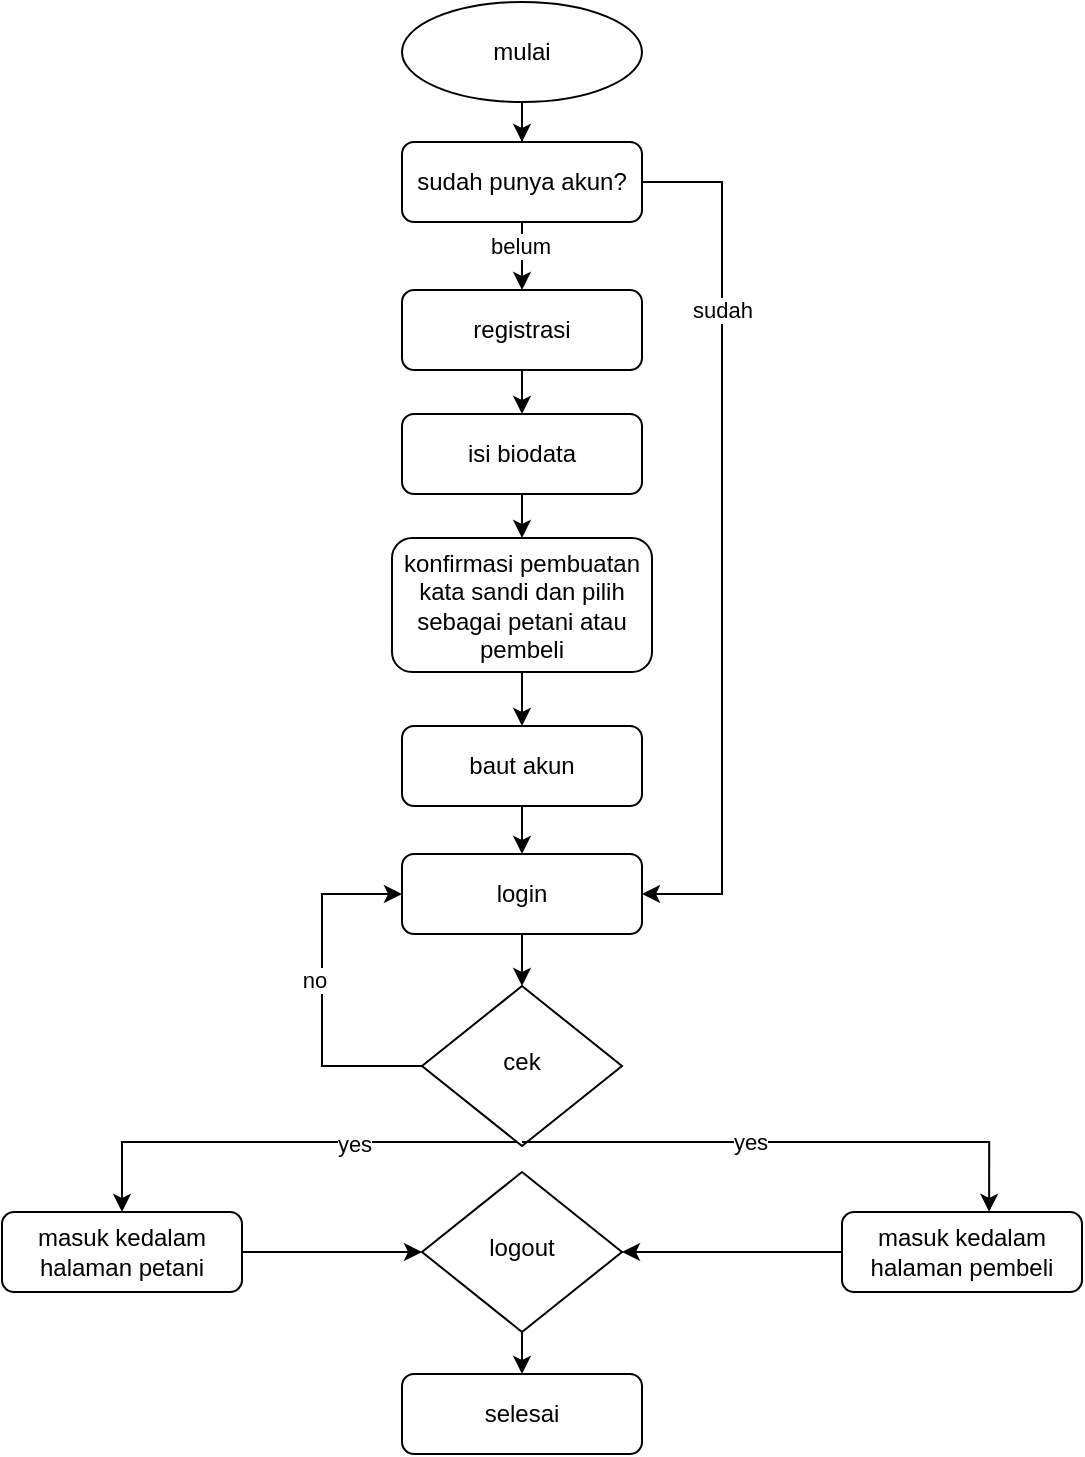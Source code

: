 <mxfile version="24.7.17" pages="3">
  <diagram id="C5RBs43oDa-KdzZeNtuy" name="Page-1">
    <mxGraphModel dx="756" dy="425" grid="1" gridSize="10" guides="1" tooltips="1" connect="1" arrows="1" fold="1" page="1" pageScale="1" pageWidth="827" pageHeight="1169" math="0" shadow="0">
      <root>
        <mxCell id="WIyWlLk6GJQsqaUBKTNV-0" />
        <mxCell id="WIyWlLk6GJQsqaUBKTNV-1" parent="WIyWlLk6GJQsqaUBKTNV-0" />
        <mxCell id="bgwEgHQBIoDXu_fbOesI-15" style="edgeStyle=orthogonalEdgeStyle;rounded=0;orthogonalLoop=1;jettySize=auto;html=1;entryX=0.5;entryY=0;entryDx=0;entryDy=0;" edge="1" parent="WIyWlLk6GJQsqaUBKTNV-1" source="WIyWlLk6GJQsqaUBKTNV-3" target="WIyWlLk6GJQsqaUBKTNV-12">
          <mxGeometry relative="1" as="geometry" />
        </mxCell>
        <mxCell id="WIyWlLk6GJQsqaUBKTNV-3" value="registrasi" style="rounded=1;whiteSpace=wrap;html=1;fontSize=12;glass=0;strokeWidth=1;shadow=0;" parent="WIyWlLk6GJQsqaUBKTNV-1" vertex="1">
          <mxGeometry x="280" y="164" width="120" height="40" as="geometry" />
        </mxCell>
        <mxCell id="wms0WaVc1PimE_-Mcf6F-5" style="edgeStyle=orthogonalEdgeStyle;rounded=0;orthogonalLoop=1;jettySize=auto;html=1;" edge="1" parent="WIyWlLk6GJQsqaUBKTNV-1" source="WIyWlLk6GJQsqaUBKTNV-10" target="WIyWlLk6GJQsqaUBKTNV-11">
          <mxGeometry relative="1" as="geometry" />
        </mxCell>
        <mxCell id="WIyWlLk6GJQsqaUBKTNV-10" value="logout" style="rhombus;whiteSpace=wrap;html=1;shadow=0;fontFamily=Helvetica;fontSize=12;align=center;strokeWidth=1;spacing=6;spacingTop=-4;" parent="WIyWlLk6GJQsqaUBKTNV-1" vertex="1">
          <mxGeometry x="290" y="605" width="100" height="80" as="geometry" />
        </mxCell>
        <mxCell id="WIyWlLk6GJQsqaUBKTNV-11" value="selesai" style="rounded=1;whiteSpace=wrap;html=1;fontSize=12;glass=0;strokeWidth=1;shadow=0;" parent="WIyWlLk6GJQsqaUBKTNV-1" vertex="1">
          <mxGeometry x="280" y="706" width="120" height="40" as="geometry" />
        </mxCell>
        <mxCell id="7exW5wuRW_W4Bv-TCe1z-16" style="edgeStyle=orthogonalEdgeStyle;rounded=0;orthogonalLoop=1;jettySize=auto;html=1;entryX=0.5;entryY=0;entryDx=0;entryDy=0;" edge="1" parent="WIyWlLk6GJQsqaUBKTNV-1" source="WIyWlLk6GJQsqaUBKTNV-12" target="7exW5wuRW_W4Bv-TCe1z-14">
          <mxGeometry relative="1" as="geometry" />
        </mxCell>
        <mxCell id="WIyWlLk6GJQsqaUBKTNV-12" value="isi biodata" style="rounded=1;whiteSpace=wrap;html=1;fontSize=12;glass=0;strokeWidth=1;shadow=0;" parent="WIyWlLk6GJQsqaUBKTNV-1" vertex="1">
          <mxGeometry x="280" y="226" width="120" height="40" as="geometry" />
        </mxCell>
        <mxCell id="7exW5wuRW_W4Bv-TCe1z-0" value="mulai" style="ellipse;whiteSpace=wrap;html=1;" vertex="1" parent="WIyWlLk6GJQsqaUBKTNV-1">
          <mxGeometry x="280" y="20" width="120" height="50" as="geometry" />
        </mxCell>
        <mxCell id="7exW5wuRW_W4Bv-TCe1z-4" value="" style="edgeStyle=orthogonalEdgeStyle;rounded=0;orthogonalLoop=1;jettySize=auto;html=1;entryX=0.5;entryY=0;entryDx=0;entryDy=0;" edge="1" parent="WIyWlLk6GJQsqaUBKTNV-1" source="7exW5wuRW_W4Bv-TCe1z-0" target="7exW5wuRW_W4Bv-TCe1z-3">
          <mxGeometry relative="1" as="geometry">
            <mxPoint x="220" y="70" as="sourcePoint" />
            <mxPoint x="220" y="146" as="targetPoint" />
          </mxGeometry>
        </mxCell>
        <mxCell id="7exW5wuRW_W4Bv-TCe1z-9" style="edgeStyle=orthogonalEdgeStyle;rounded=0;orthogonalLoop=1;jettySize=auto;html=1;entryX=0.5;entryY=0;entryDx=0;entryDy=0;" edge="1" parent="WIyWlLk6GJQsqaUBKTNV-1" source="7exW5wuRW_W4Bv-TCe1z-3" target="WIyWlLk6GJQsqaUBKTNV-3">
          <mxGeometry relative="1" as="geometry" />
        </mxCell>
        <mxCell id="7exW5wuRW_W4Bv-TCe1z-10" value="belum" style="edgeLabel;html=1;align=center;verticalAlign=middle;resizable=0;points=[];" vertex="1" connectable="0" parent="7exW5wuRW_W4Bv-TCe1z-9">
          <mxGeometry x="-0.478" y="-1" relative="1" as="geometry">
            <mxPoint as="offset" />
          </mxGeometry>
        </mxCell>
        <mxCell id="7exW5wuRW_W4Bv-TCe1z-34" style="edgeStyle=orthogonalEdgeStyle;rounded=0;orthogonalLoop=1;jettySize=auto;html=1;entryX=1;entryY=0.5;entryDx=0;entryDy=0;" edge="1" parent="WIyWlLk6GJQsqaUBKTNV-1" source="7exW5wuRW_W4Bv-TCe1z-3" target="7exW5wuRW_W4Bv-TCe1z-29">
          <mxGeometry relative="1" as="geometry">
            <mxPoint x="610" y="480" as="targetPoint" />
            <Array as="points">
              <mxPoint x="440" y="110" />
              <mxPoint x="440" y="466" />
            </Array>
          </mxGeometry>
        </mxCell>
        <mxCell id="7exW5wuRW_W4Bv-TCe1z-35" value="sudah" style="edgeLabel;html=1;align=center;verticalAlign=middle;resizable=0;points=[];" vertex="1" connectable="0" parent="7exW5wuRW_W4Bv-TCe1z-34">
          <mxGeometry x="-0.523" relative="1" as="geometry">
            <mxPoint as="offset" />
          </mxGeometry>
        </mxCell>
        <mxCell id="7exW5wuRW_W4Bv-TCe1z-3" value="sudah punya akun?" style="rounded=1;whiteSpace=wrap;html=1;fontSize=12;glass=0;strokeWidth=1;shadow=0;" vertex="1" parent="WIyWlLk6GJQsqaUBKTNV-1">
          <mxGeometry x="280" y="90" width="120" height="40" as="geometry" />
        </mxCell>
        <mxCell id="7exW5wuRW_W4Bv-TCe1z-37" style="edgeStyle=orthogonalEdgeStyle;rounded=0;orthogonalLoop=1;jettySize=auto;html=1;entryX=0.5;entryY=0;entryDx=0;entryDy=0;" edge="1" parent="WIyWlLk6GJQsqaUBKTNV-1" source="7exW5wuRW_W4Bv-TCe1z-14" target="7exW5wuRW_W4Bv-TCe1z-28">
          <mxGeometry relative="1" as="geometry" />
        </mxCell>
        <mxCell id="7exW5wuRW_W4Bv-TCe1z-14" value="konfirmasi pembuatan kata sandi dan pilih sebagai petani atau pembeli" style="rounded=1;whiteSpace=wrap;html=1;fontSize=12;glass=0;strokeWidth=1;shadow=0;" vertex="1" parent="WIyWlLk6GJQsqaUBKTNV-1">
          <mxGeometry x="275" y="288" width="130" height="67" as="geometry" />
        </mxCell>
        <mxCell id="wms0WaVc1PimE_-Mcf6F-4" style="edgeStyle=orthogonalEdgeStyle;rounded=0;orthogonalLoop=1;jettySize=auto;html=1;entryX=1;entryY=0.5;entryDx=0;entryDy=0;" edge="1" parent="WIyWlLk6GJQsqaUBKTNV-1" source="7exW5wuRW_W4Bv-TCe1z-22" target="WIyWlLk6GJQsqaUBKTNV-10">
          <mxGeometry relative="1" as="geometry" />
        </mxCell>
        <mxCell id="7exW5wuRW_W4Bv-TCe1z-22" value="masuk ked&lt;span style=&quot;font-family: monospace; font-size: 0px; text-align: start; text-wrap: nowrap;&quot;&gt;%3CmxGraphModel%3E%3Croot%3E%3CmxCell%20id%3D%220%22%2F%3E%3CmxCell%20id%3D%221%22%20parent%3D%220%22%2F%3E%3CmxCell%20id%3D%222%22%20value%3D%22Repair%20Lamp%22%20style%3D%22rounded%3D1%3BwhiteSpace%3Dwrap%3Bhtml%3D1%3BfontSize%3D12%3Bglass%3D0%3BstrokeWidth%3D1%3Bshadow%3D0%3B%22%20vertex%3D%221%22%20parent%3D%221%22%3E%3CmxGeometry%20x%3D%22280%22%20y%3D%22545%22%20width%3D%22120%22%20height%3D%2240%22%20as%3D%22geometry%22%2F%3E%3C%2FmxCell%3E%3C%2Froot%3E%3C%2FmxGraphModel%3E&lt;/span&gt;&lt;span style=&quot;font-family: monospace; font-size: 0px; text-align: start; text-wrap: nowrap;&quot;&gt;%3CmxGraphModel%3E%3Croot%3E%3CmxCell%20id%3D%220%22%2F%3E%3CmxCell%20id%3D%221%22%20parent%3D%220%22%2F%3E%3CmxCell%20id%3D%222%22%20value%3D%22Repair%20Lamp%22%20style%3D%22rounded%3D1%3BwhiteSpace%3Dwrap%3Bhtml%3D1%3BfontSize%3D12%3Bglass%3D0%3BstrokeWidth%3D1%3Bshadow%3D0%3B%22%20vertex%3D%221%22%20parent%3D%221%22%3E%3CmxGeometry%20x%3D%22280%22%20y%3D%22545%22%20width%3D%22120%22%20height%3D%2240%22%20as%3D%22geometry%22%2F%3E%3C%2FmxCell%3E%3C%2Froot%3E%3C%2FmxGraphModel%3E&lt;/span&gt;alam halaman pembeli" style="rounded=1;whiteSpace=wrap;html=1;fontSize=12;glass=0;strokeWidth=1;shadow=0;" vertex="1" parent="WIyWlLk6GJQsqaUBKTNV-1">
          <mxGeometry x="500" y="625" width="120" height="40" as="geometry" />
        </mxCell>
        <mxCell id="wms0WaVc1PimE_-Mcf6F-3" style="edgeStyle=orthogonalEdgeStyle;rounded=0;orthogonalLoop=1;jettySize=auto;html=1;entryX=0;entryY=0.5;entryDx=0;entryDy=0;" edge="1" parent="WIyWlLk6GJQsqaUBKTNV-1" source="7exW5wuRW_W4Bv-TCe1z-26" target="WIyWlLk6GJQsqaUBKTNV-10">
          <mxGeometry relative="1" as="geometry" />
        </mxCell>
        <mxCell id="7exW5wuRW_W4Bv-TCe1z-26" value="masuk ked&lt;span style=&quot;font-family: monospace; font-size: 0px; text-align: start; text-wrap: nowrap;&quot;&gt;%3CmxGraphModel%3E%3Croot%3E%3CmxCell%20id%3D%220%22%2F%3E%3CmxCell%20id%3D%221%22%20parent%3D%220%22%2F%3E%3CmxCell%20id%3D%222%22%20value%3D%22Repair%20Lamp%22%20style%3D%22rounded%3D1%3BwhiteSpace%3Dwrap%3Bhtml%3D1%3BfontSize%3D12%3Bglass%3D0%3BstrokeWidth%3D1%3Bshadow%3D0%3B%22%20vertex%3D%221%22%20parent%3D%221%22%3E%3CmxGeometry%20x%3D%22280%22%20y%3D%22545%22%20width%3D%22120%22%20height%3D%2240%22%20as%3D%22geometry%22%2F%3E%3C%2FmxCell%3E%3C%2Froot%3E%3C%2FmxGraphModel%3E&lt;/span&gt;&lt;span style=&quot;font-family: monospace; font-size: 0px; text-align: start; text-wrap: nowrap;&quot;&gt;%3CmxGraphModel%3E%3Croot%3E%3CmxCell%20id%3D%220%22%2F%3E%3CmxCell%20id%3D%221%22%20parent%3D%220%22%2F%3E%3CmxCell%20id%3D%222%22%20value%3D%22Repair%20Lamp%22%20style%3D%22rounded%3D1%3BwhiteSpace%3Dwrap%3Bhtml%3D1%3BfontSize%3D12%3Bglass%3D0%3BstrokeWidth%3D1%3Bshadow%3D0%3B%22%20vertex%3D%221%22%20parent%3D%221%22%3E%3CmxGeometry%20x%3D%22280%22%20y%3D%22545%22%20width%3D%22120%22%20height%3D%2240%22%20as%3D%22geometry%22%2F%3E%3C%2FmxCell%3E%3C%2Froot%3E%3C%2FmxGraphModel%3E&lt;/span&gt;alam halaman petani" style="rounded=1;whiteSpace=wrap;html=1;fontSize=12;glass=0;strokeWidth=1;shadow=0;" vertex="1" parent="WIyWlLk6GJQsqaUBKTNV-1">
          <mxGeometry x="80" y="625" width="120" height="40" as="geometry" />
        </mxCell>
        <mxCell id="bgwEgHQBIoDXu_fbOesI-13" style="edgeStyle=orthogonalEdgeStyle;rounded=0;orthogonalLoop=1;jettySize=auto;html=1;entryX=0.5;entryY=0;entryDx=0;entryDy=0;" edge="1" parent="WIyWlLk6GJQsqaUBKTNV-1" source="7exW5wuRW_W4Bv-TCe1z-28" target="7exW5wuRW_W4Bv-TCe1z-29">
          <mxGeometry relative="1" as="geometry" />
        </mxCell>
        <mxCell id="7exW5wuRW_W4Bv-TCe1z-28" value="baut akun" style="rounded=1;whiteSpace=wrap;html=1;fontSize=12;glass=0;strokeWidth=1;shadow=0;" vertex="1" parent="WIyWlLk6GJQsqaUBKTNV-1">
          <mxGeometry x="280" y="382" width="120" height="40" as="geometry" />
        </mxCell>
        <mxCell id="bgwEgHQBIoDXu_fbOesI-5" style="edgeStyle=orthogonalEdgeStyle;rounded=0;orthogonalLoop=1;jettySize=auto;html=1;entryX=0.5;entryY=0;entryDx=0;entryDy=0;" edge="1" parent="WIyWlLk6GJQsqaUBKTNV-1" source="7exW5wuRW_W4Bv-TCe1z-29" target="bgwEgHQBIoDXu_fbOesI-0">
          <mxGeometry relative="1" as="geometry" />
        </mxCell>
        <mxCell id="7exW5wuRW_W4Bv-TCe1z-29" value="login" style="rounded=1;whiteSpace=wrap;html=1;fontSize=12;glass=0;strokeWidth=1;shadow=0;" vertex="1" parent="WIyWlLk6GJQsqaUBKTNV-1">
          <mxGeometry x="280" y="446" width="120" height="40" as="geometry" />
        </mxCell>
        <mxCell id="bgwEgHQBIoDXu_fbOesI-2" style="edgeStyle=orthogonalEdgeStyle;rounded=0;orthogonalLoop=1;jettySize=auto;html=1;entryX=0.5;entryY=0;entryDx=0;entryDy=0;" edge="1" parent="WIyWlLk6GJQsqaUBKTNV-1" target="7exW5wuRW_W4Bv-TCe1z-26">
          <mxGeometry relative="1" as="geometry">
            <mxPoint x="340" y="590" as="sourcePoint" />
            <Array as="points">
              <mxPoint x="340" y="590" />
              <mxPoint x="140" y="590" />
            </Array>
          </mxGeometry>
        </mxCell>
        <mxCell id="bgwEgHQBIoDXu_fbOesI-3" value="yes" style="edgeLabel;html=1;align=center;verticalAlign=middle;resizable=0;points=[];" vertex="1" connectable="0" parent="bgwEgHQBIoDXu_fbOesI-2">
          <mxGeometry x="-0.281" y="1" relative="1" as="geometry">
            <mxPoint as="offset" />
          </mxGeometry>
        </mxCell>
        <mxCell id="bgwEgHQBIoDXu_fbOesI-0" value="cek" style="rhombus;whiteSpace=wrap;html=1;shadow=0;fontFamily=Helvetica;fontSize=12;align=center;strokeWidth=1;spacing=6;spacingTop=-4;" vertex="1" parent="WIyWlLk6GJQsqaUBKTNV-1">
          <mxGeometry x="290" y="512" width="100" height="80" as="geometry" />
        </mxCell>
        <mxCell id="bgwEgHQBIoDXu_fbOesI-7" style="edgeStyle=orthogonalEdgeStyle;rounded=0;orthogonalLoop=1;jettySize=auto;html=1;entryX=0.613;entryY=-0.002;entryDx=0;entryDy=0;entryPerimeter=0;" edge="1" parent="WIyWlLk6GJQsqaUBKTNV-1" target="7exW5wuRW_W4Bv-TCe1z-22">
          <mxGeometry relative="1" as="geometry">
            <mxPoint x="340" y="590" as="sourcePoint" />
            <Array as="points">
              <mxPoint x="574" y="590" />
            </Array>
          </mxGeometry>
        </mxCell>
        <mxCell id="bgwEgHQBIoDXu_fbOesI-12" value="yes" style="edgeLabel;html=1;align=center;verticalAlign=middle;resizable=0;points=[];" vertex="1" connectable="0" parent="bgwEgHQBIoDXu_fbOesI-7">
          <mxGeometry x="-0.156" relative="1" as="geometry">
            <mxPoint as="offset" />
          </mxGeometry>
        </mxCell>
        <mxCell id="bgwEgHQBIoDXu_fbOesI-8" style="edgeStyle=orthogonalEdgeStyle;rounded=0;orthogonalLoop=1;jettySize=auto;html=1;entryX=0;entryY=0.5;entryDx=0;entryDy=0;exitX=0;exitY=0.5;exitDx=0;exitDy=0;" edge="1" parent="WIyWlLk6GJQsqaUBKTNV-1" source="bgwEgHQBIoDXu_fbOesI-0" target="7exW5wuRW_W4Bv-TCe1z-29">
          <mxGeometry relative="1" as="geometry">
            <Array as="points">
              <mxPoint x="240" y="552" />
              <mxPoint x="240" y="466" />
            </Array>
          </mxGeometry>
        </mxCell>
        <mxCell id="bgwEgHQBIoDXu_fbOesI-9" value="no" style="edgeLabel;html=1;align=center;verticalAlign=middle;resizable=0;points=[];" vertex="1" connectable="0" parent="bgwEgHQBIoDXu_fbOesI-8">
          <mxGeometry x="-0.339" relative="1" as="geometry">
            <mxPoint x="-4" y="-35" as="offset" />
          </mxGeometry>
        </mxCell>
      </root>
    </mxGraphModel>
  </diagram>
  <diagram id="6tIEEvL5VY8Txp01dOSQ" name="Halaman-2">
    <mxGraphModel dx="1033" dy="595" grid="1" gridSize="10" guides="1" tooltips="1" connect="1" arrows="1" fold="1" page="1" pageScale="1" pageWidth="827" pageHeight="1169" math="0" shadow="0">
      <root>
        <mxCell id="0" />
        <mxCell id="1" parent="0" />
        <mxCell id="Y_vcHcM-dhzcs8QRjJay-2" style="edgeStyle=orthogonalEdgeStyle;rounded=0;orthogonalLoop=1;jettySize=auto;html=1;entryX=1;entryY=0.5;entryDx=0;entryDy=0;" edge="1" parent="1" source="HhCUVLJO5zqcZ7jaKr0k-7" target="HhCUVLJO5zqcZ7jaKr0k-14">
          <mxGeometry relative="1" as="geometry" />
        </mxCell>
        <mxCell id="Y_vcHcM-dhzcs8QRjJay-19" style="edgeStyle=orthogonalEdgeStyle;rounded=0;orthogonalLoop=1;jettySize=auto;html=1;entryX=0;entryY=0.5;entryDx=0;entryDy=0;" edge="1" parent="1" source="HhCUVLJO5zqcZ7jaKr0k-7" target="HhCUVLJO5zqcZ7jaKr0k-9">
          <mxGeometry relative="1" as="geometry" />
        </mxCell>
        <mxCell id="HhCUVLJO5zqcZ7jaKr0k-7" value="pilih menu" style="rhombus;whiteSpace=wrap;html=1;shadow=0;fontFamily=Helvetica;fontSize=12;align=center;strokeWidth=1;spacing=6;spacingTop=-4;" vertex="1" parent="1">
          <mxGeometry x="367" y="220" width="106" height="62" as="geometry" />
        </mxCell>
        <mxCell id="HhCUVLJO5zqcZ7jaKr0k-8" style="edgeStyle=orthogonalEdgeStyle;rounded=0;orthogonalLoop=1;jettySize=auto;html=1;entryX=0.5;entryY=0;entryDx=0;entryDy=0;" edge="1" parent="1" source="HhCUVLJO5zqcZ7jaKr0k-9" target="HhCUVLJO5zqcZ7jaKr0k-25">
          <mxGeometry relative="1" as="geometry">
            <mxPoint x="550" y="370" as="targetPoint" />
          </mxGeometry>
        </mxCell>
        <mxCell id="HhCUVLJO5zqcZ7jaKr0k-9" value="lihat tanaman" style="rounded=1;whiteSpace=wrap;html=1;fontSize=12;glass=0;strokeWidth=1;shadow=0;" vertex="1" parent="1">
          <mxGeometry x="520" y="231" width="120" height="40" as="geometry" />
        </mxCell>
        <mxCell id="HhCUVLJO5zqcZ7jaKr0k-10" style="edgeStyle=orthogonalEdgeStyle;rounded=0;orthogonalLoop=1;jettySize=auto;html=1;" edge="1" parent="1" source="HhCUVLJO5zqcZ7jaKr0k-11" target="HhCUVLJO5zqcZ7jaKr0k-12">
          <mxGeometry relative="1" as="geometry" />
        </mxCell>
        <mxCell id="HhCUVLJO5zqcZ7jaKr0k-11" value="logout" style="rhombus;whiteSpace=wrap;html=1;shadow=0;fontFamily=Helvetica;fontSize=12;align=center;strokeWidth=1;spacing=6;spacingTop=-4;" vertex="1" parent="1">
          <mxGeometry x="360" y="570" width="100" height="80" as="geometry" />
        </mxCell>
        <mxCell id="HhCUVLJO5zqcZ7jaKr0k-12" value="selesai" style="rounded=1;whiteSpace=wrap;html=1;fontSize=12;glass=0;strokeWidth=1;shadow=0;" vertex="1" parent="1">
          <mxGeometry x="350" y="670" width="120" height="40" as="geometry" />
        </mxCell>
        <mxCell id="Y_vcHcM-dhzcs8QRjJay-6" style="edgeStyle=orthogonalEdgeStyle;rounded=0;orthogonalLoop=1;jettySize=auto;html=1;entryX=0.5;entryY=0;entryDx=0;entryDy=0;" edge="1" parent="1" source="HhCUVLJO5zqcZ7jaKr0k-14" target="Y_vcHcM-dhzcs8QRjJay-4">
          <mxGeometry relative="1" as="geometry" />
        </mxCell>
        <mxCell id="HhCUVLJO5zqcZ7jaKr0k-14" value="kelola tanaman" style="rounded=1;whiteSpace=wrap;html=1;fontSize=12;glass=0;strokeWidth=1;shadow=0;" vertex="1" parent="1">
          <mxGeometry x="175" y="231" width="120" height="40" as="geometry" />
        </mxCell>
        <mxCell id="Y_vcHcM-dhzcs8QRjJay-34" style="edgeStyle=orthogonalEdgeStyle;rounded=0;orthogonalLoop=1;jettySize=auto;html=1;entryX=0.5;entryY=0;entryDx=0;entryDy=0;" edge="1" parent="1" source="HhCUVLJO5zqcZ7jaKr0k-21" target="HhCUVLJO5zqcZ7jaKr0k-29">
          <mxGeometry relative="1" as="geometry" />
        </mxCell>
        <mxCell id="HhCUVLJO5zqcZ7jaKr0k-21" value="login" style="rounded=1;whiteSpace=wrap;html=1;fontSize=12;glass=0;strokeWidth=1;shadow=0;" vertex="1" parent="1">
          <mxGeometry x="360" y="90" width="120" height="40" as="geometry" />
        </mxCell>
        <mxCell id="Y_vcHcM-dhzcs8QRjJay-14" value="" style="edgeStyle=orthogonalEdgeStyle;rounded=0;orthogonalLoop=1;jettySize=auto;html=1;" edge="1" parent="1" source="HhCUVLJO5zqcZ7jaKr0k-23" target="Y_vcHcM-dhzcs8QRjJay-10">
          <mxGeometry relative="1" as="geometry">
            <Array as="points">
              <mxPoint x="179" y="390" />
              <mxPoint x="179" y="390" />
            </Array>
          </mxGeometry>
        </mxCell>
        <mxCell id="HhCUVLJO5zqcZ7jaKr0k-23" value="Edit" style="rounded=1;whiteSpace=wrap;html=1;fontSize=12;glass=0;strokeWidth=1;shadow=0;" vertex="1" parent="1">
          <mxGeometry x="195" y="380" width="80" height="20" as="geometry" />
        </mxCell>
        <mxCell id="HhCUVLJO5zqcZ7jaKr0k-24" style="edgeStyle=orthogonalEdgeStyle;rounded=0;orthogonalLoop=1;jettySize=auto;html=1;entryX=0.5;entryY=0;entryDx=0;entryDy=0;" edge="1" parent="1" source="HhCUVLJO5zqcZ7jaKr0k-25" target="HhCUVLJO5zqcZ7jaKr0k-35">
          <mxGeometry relative="1" as="geometry" />
        </mxCell>
        <mxCell id="HhCUVLJO5zqcZ7jaKr0k-25" value="cari tanaman" style="rounded=1;whiteSpace=wrap;html=1;fontSize=12;glass=0;strokeWidth=1;shadow=0;" vertex="1" parent="1">
          <mxGeometry x="520" y="292" width="120" height="30" as="geometry" />
        </mxCell>
        <mxCell id="HhCUVLJO5zqcZ7jaKr0k-26" style="edgeStyle=orthogonalEdgeStyle;rounded=0;orthogonalLoop=1;jettySize=auto;html=1;entryX=1;entryY=0.5;entryDx=0;entryDy=0;" edge="1" parent="1" source="HhCUVLJO5zqcZ7jaKr0k-27" target="HhCUVLJO5zqcZ7jaKr0k-11">
          <mxGeometry relative="1" as="geometry" />
        </mxCell>
        <mxCell id="HhCUVLJO5zqcZ7jaKr0k-27" value="tampil" style="rounded=1;whiteSpace=wrap;html=1;fontSize=12;glass=0;strokeWidth=1;shadow=0;" vertex="1" parent="1">
          <mxGeometry x="520" y="590" width="120" height="40" as="geometry" />
        </mxCell>
        <mxCell id="Y_vcHcM-dhzcs8QRjJay-35" style="edgeStyle=orthogonalEdgeStyle;rounded=0;orthogonalLoop=1;jettySize=auto;html=1;entryX=0.5;entryY=0;entryDx=0;entryDy=0;" edge="1" parent="1" source="HhCUVLJO5zqcZ7jaKr0k-29" target="HhCUVLJO5zqcZ7jaKr0k-7">
          <mxGeometry relative="1" as="geometry" />
        </mxCell>
        <mxCell id="HhCUVLJO5zqcZ7jaKr0k-29" value="masuk ked&lt;span style=&quot;font-family: monospace; font-size: 0px; text-align: start; text-wrap: nowrap;&quot;&gt;%3CmxGraphModel%3E%3Croot%3E%3CmxCell%20id%3D%220%22%2F%3E%3CmxCell%20id%3D%221%22%20parent%3D%220%22%2F%3E%3CmxCell%20id%3D%222%22%20value%3D%22Repair%20Lamp%22%20style%3D%22rounded%3D1%3BwhiteSpace%3Dwrap%3Bhtml%3D1%3BfontSize%3D12%3Bglass%3D0%3BstrokeWidth%3D1%3Bshadow%3D0%3B%22%20vertex%3D%221%22%20parent%3D%221%22%3E%3CmxGeometry%20x%3D%22280%22%20y%3D%22545%22%20width%3D%22120%22%20height%3D%2240%22%20as%3D%22geometry%22%2F%3E%3C%2FmxCell%3E%3C%2Froot%3E%3C%2FmxGraphModel%3E&lt;/span&gt;&lt;span style=&quot;font-family: monospace; font-size: 0px; text-align: start; text-wrap: nowrap;&quot;&gt;%3CmxGraphModel%3E%3Croot%3E%3CmxCell%20id%3D%220%22%2F%3E%3CmxCell%20id%3D%221%22%20parent%3D%220%22%2F%3E%3CmxCell%20id%3D%222%22%20value%3D%22Repair%20Lamp%22%20style%3D%22rounded%3D1%3BwhiteSpace%3Dwrap%3Bhtml%3D1%3BfontSize%3D12%3Bglass%3D0%3BstrokeWidth%3D1%3Bshadow%3D0%3B%22%20vertex%3D%221%22%20parent%3D%221%22%3E%3CmxGeometry%20x%3D%22280%22%20y%3D%22545%22%20width%3D%22120%22%20height%3D%2240%22%20as%3D%22geometry%22%2F%3E%3C%2FmxCell%3E%3C%2Froot%3E%3C%2FmxGraphModel%3E&lt;/span&gt;alam halaman petani" style="rounded=1;whiteSpace=wrap;html=1;fontSize=12;glass=0;strokeWidth=1;shadow=0;" vertex="1" parent="1">
          <mxGeometry x="360" y="154" width="120" height="40" as="geometry" />
        </mxCell>
        <mxCell id="Y_vcHcM-dhzcs8QRjJay-13" value="" style="edgeStyle=orthogonalEdgeStyle;rounded=0;orthogonalLoop=1;jettySize=auto;html=1;" edge="1" parent="1" source="HhCUVLJO5zqcZ7jaKr0k-31" target="Y_vcHcM-dhzcs8QRjJay-10">
          <mxGeometry relative="1" as="geometry" />
        </mxCell>
        <mxCell id="HhCUVLJO5zqcZ7jaKr0k-31" value="tambah" style="rounded=1;whiteSpace=wrap;html=1;fontSize=12;glass=0;strokeWidth=1;shadow=0;" vertex="1" parent="1">
          <mxGeometry x="83" y="310" width="70" height="27" as="geometry" />
        </mxCell>
        <mxCell id="Y_vcHcM-dhzcs8QRjJay-18" style="edgeStyle=orthogonalEdgeStyle;rounded=0;orthogonalLoop=1;jettySize=auto;html=1;entryX=1;entryY=0.5;entryDx=0;entryDy=0;" edge="1" parent="1" source="HhCUVLJO5zqcZ7jaKr0k-33" target="Y_vcHcM-dhzcs8QRjJay-16">
          <mxGeometry relative="1" as="geometry">
            <Array as="points">
              <mxPoint x="350" y="550" />
            </Array>
          </mxGeometry>
        </mxCell>
        <mxCell id="HhCUVLJO5zqcZ7jaKr0k-33" value="hapus" style="rounded=1;whiteSpace=wrap;html=1;fontSize=12;glass=0;strokeWidth=1;shadow=0;" vertex="1" parent="1">
          <mxGeometry x="308" y="310" width="80" height="26" as="geometry" />
        </mxCell>
        <mxCell id="HhCUVLJO5zqcZ7jaKr0k-34" style="edgeStyle=orthogonalEdgeStyle;rounded=0;orthogonalLoop=1;jettySize=auto;html=1;entryX=0.5;entryY=0;entryDx=0;entryDy=0;" edge="1" parent="1" source="HhCUVLJO5zqcZ7jaKr0k-35">
          <mxGeometry relative="1" as="geometry">
            <mxPoint x="580" y="432" as="targetPoint" />
          </mxGeometry>
        </mxCell>
        <mxCell id="HhCUVLJO5zqcZ7jaKr0k-35" value="1. nama tanaman&lt;div&gt;2. stok&amp;nbsp; &amp;nbsp; &amp;nbsp; &amp;nbsp; &amp;nbsp; &amp;nbsp; &amp;nbsp; &amp;nbsp; &amp;nbsp;&lt;/div&gt;&lt;div&gt;3. jenis&amp;nbsp; &amp;nbsp; &amp;nbsp; &amp;nbsp; &amp;nbsp; &amp;nbsp; &amp;nbsp; &amp;nbsp;&amp;nbsp;&lt;/div&gt;" style="rounded=1;whiteSpace=wrap;html=1;fontSize=12;glass=0;strokeWidth=1;shadow=0;" vertex="1" parent="1">
          <mxGeometry x="520" y="346" width="120" height="60" as="geometry" />
        </mxCell>
        <mxCell id="Y_vcHcM-dhzcs8QRjJay-33" style="edgeStyle=orthogonalEdgeStyle;rounded=0;orthogonalLoop=1;jettySize=auto;html=1;entryX=0.5;entryY=0;entryDx=0;entryDy=0;" edge="1" parent="1" source="HhCUVLJO5zqcZ7jaKr0k-38" target="HhCUVLJO5zqcZ7jaKr0k-21">
          <mxGeometry relative="1" as="geometry" />
        </mxCell>
        <mxCell id="HhCUVLJO5zqcZ7jaKr0k-38" value="mulai" style="ellipse;whiteSpace=wrap;html=1;" vertex="1" parent="1">
          <mxGeometry x="360" y="30" width="120" height="40" as="geometry" />
        </mxCell>
        <mxCell id="Y_vcHcM-dhzcs8QRjJay-7" style="edgeStyle=orthogonalEdgeStyle;rounded=0;orthogonalLoop=1;jettySize=auto;html=1;" edge="1" parent="1" source="Y_vcHcM-dhzcs8QRjJay-4" target="HhCUVLJO5zqcZ7jaKr0k-31">
          <mxGeometry relative="1" as="geometry" />
        </mxCell>
        <mxCell id="Y_vcHcM-dhzcs8QRjJay-9" value="" style="edgeStyle=orthogonalEdgeStyle;rounded=0;orthogonalLoop=1;jettySize=auto;html=1;" edge="1" parent="1" source="Y_vcHcM-dhzcs8QRjJay-4" target="HhCUVLJO5zqcZ7jaKr0k-23">
          <mxGeometry relative="1" as="geometry" />
        </mxCell>
        <mxCell id="Y_vcHcM-dhzcs8QRjJay-12" value="" style="edgeStyle=orthogonalEdgeStyle;rounded=0;orthogonalLoop=1;jettySize=auto;html=1;" edge="1" parent="1" source="Y_vcHcM-dhzcs8QRjJay-4" target="HhCUVLJO5zqcZ7jaKr0k-33">
          <mxGeometry relative="1" as="geometry" />
        </mxCell>
        <mxCell id="Y_vcHcM-dhzcs8QRjJay-4" value="pilih menu" style="rhombus;whiteSpace=wrap;html=1;shadow=0;fontFamily=Helvetica;fontSize=12;align=center;strokeWidth=1;spacing=6;spacingTop=-4;" vertex="1" parent="1">
          <mxGeometry x="182" y="292" width="106" height="62" as="geometry" />
        </mxCell>
        <mxCell id="Y_vcHcM-dhzcs8QRjJay-15" value="" style="edgeStyle=orthogonalEdgeStyle;rounded=0;orthogonalLoop=1;jettySize=auto;html=1;" edge="1" parent="1" source="Y_vcHcM-dhzcs8QRjJay-10" target="Y_vcHcM-dhzcs8QRjJay-11">
          <mxGeometry relative="1" as="geometry" />
        </mxCell>
        <mxCell id="Y_vcHcM-dhzcs8QRjJay-10" value="1. nama tanaman&amp;nbsp; &amp;nbsp;&lt;div&gt;2. jenis&amp;nbsp; &amp;nbsp; &amp;nbsp; &amp;nbsp; &amp;nbsp; &amp;nbsp; &amp;nbsp; &amp;nbsp; &amp;nbsp; &amp;nbsp;&lt;/div&gt;&lt;div&gt;3. harga&amp;nbsp; &amp;nbsp; &amp;nbsp; &amp;nbsp; &amp;nbsp; &amp;nbsp; &amp;nbsp; &amp;nbsp; &amp;nbsp;&lt;/div&gt;&lt;div&gt;4. stok&amp;nbsp; &amp;nbsp; &amp;nbsp; &amp;nbsp; &amp;nbsp; &amp;nbsp; &amp;nbsp; &amp;nbsp; &amp;nbsp; &amp;nbsp;&lt;/div&gt;&lt;div&gt;&lt;span style=&quot;background-color: initial;&quot;&gt;5. deskripsi&amp;nbsp; &amp;nbsp; &amp;nbsp; &amp;nbsp; &amp;nbsp; &amp;nbsp;&amp;nbsp;&lt;/span&gt;&lt;/div&gt;&lt;div&gt;6. upload tanaman&lt;/div&gt;&lt;div&gt;&amp;nbsp; &amp;nbsp;&lt;/div&gt;" style="rounded=1;whiteSpace=wrap;html=1;fontSize=12;glass=0;strokeWidth=1;shadow=0;" vertex="1" parent="1">
          <mxGeometry x="58" y="365" width="120" height="110" as="geometry" />
        </mxCell>
        <mxCell id="Y_vcHcM-dhzcs8QRjJay-17" style="edgeStyle=orthogonalEdgeStyle;rounded=0;orthogonalLoop=1;jettySize=auto;html=1;entryX=0.5;entryY=0;entryDx=0;entryDy=0;" edge="1" parent="1" source="Y_vcHcM-dhzcs8QRjJay-11" target="Y_vcHcM-dhzcs8QRjJay-16">
          <mxGeometry relative="1" as="geometry" />
        </mxCell>
        <mxCell id="Y_vcHcM-dhzcs8QRjJay-11" value="lanjut" style="rounded=1;whiteSpace=wrap;html=1;fontSize=12;glass=0;strokeWidth=1;shadow=0;" vertex="1" parent="1">
          <mxGeometry x="78" y="500" width="80" height="20" as="geometry" />
        </mxCell>
        <mxCell id="Y_vcHcM-dhzcs8QRjJay-20" style="edgeStyle=orthogonalEdgeStyle;rounded=0;orthogonalLoop=1;jettySize=auto;html=1;entryX=0;entryY=0.5;entryDx=0;entryDy=0;" edge="1" parent="1" source="Y_vcHcM-dhzcs8QRjJay-16" target="HhCUVLJO5zqcZ7jaKr0k-11">
          <mxGeometry relative="1" as="geometry">
            <Array as="points">
              <mxPoint x="118" y="610" />
            </Array>
          </mxGeometry>
        </mxCell>
        <mxCell id="Y_vcHcM-dhzcs8QRjJay-16" value="berhasil" style="rounded=1;whiteSpace=wrap;html=1;fontSize=12;glass=0;strokeWidth=1;shadow=0;" vertex="1" parent="1">
          <mxGeometry x="78" y="540" width="80" height="20" as="geometry" />
        </mxCell>
        <mxCell id="Y_vcHcM-dhzcs8QRjJay-21" style="edgeStyle=orthogonalEdgeStyle;rounded=0;orthogonalLoop=1;jettySize=auto;html=1;exitX=0.5;exitY=1;exitDx=0;exitDy=0;" edge="1" parent="1" source="HhCUVLJO5zqcZ7jaKr0k-35" target="HhCUVLJO5zqcZ7jaKr0k-35">
          <mxGeometry relative="1" as="geometry" />
        </mxCell>
        <mxCell id="Y_vcHcM-dhzcs8QRjJay-24" style="edgeStyle=orthogonalEdgeStyle;rounded=0;orthogonalLoop=1;jettySize=auto;html=1;entryX=1;entryY=0.5;entryDx=0;entryDy=0;" edge="1" parent="1" source="Y_vcHcM-dhzcs8QRjJay-22" target="Y_vcHcM-dhzcs8QRjJay-23">
          <mxGeometry relative="1" as="geometry" />
        </mxCell>
        <mxCell id="Y_vcHcM-dhzcs8QRjJay-27" style="edgeStyle=orthogonalEdgeStyle;rounded=0;orthogonalLoop=1;jettySize=auto;html=1;entryX=0;entryY=0.5;entryDx=0;entryDy=0;" edge="1" parent="1" source="Y_vcHcM-dhzcs8QRjJay-22" target="Y_vcHcM-dhzcs8QRjJay-25">
          <mxGeometry relative="1" as="geometry" />
        </mxCell>
        <mxCell id="Y_vcHcM-dhzcs8QRjJay-22" value="pilih menu" style="rhombus;whiteSpace=wrap;html=1;shadow=0;fontFamily=Helvetica;fontSize=12;align=center;strokeWidth=1;spacing=6;spacingTop=-4;" vertex="1" parent="1">
          <mxGeometry x="527" y="431" width="106" height="62" as="geometry" />
        </mxCell>
        <mxCell id="Y_vcHcM-dhzcs8QRjJay-30" style="edgeStyle=orthogonalEdgeStyle;rounded=0;orthogonalLoop=1;jettySize=auto;html=1;entryX=0.5;entryY=0;entryDx=0;entryDy=0;" edge="1" parent="1" source="Y_vcHcM-dhzcs8QRjJay-23" target="HhCUVLJO5zqcZ7jaKr0k-27">
          <mxGeometry relative="1" as="geometry">
            <Array as="points">
              <mxPoint x="455" y="560" />
              <mxPoint x="580" y="560" />
            </Array>
          </mxGeometry>
        </mxCell>
        <mxCell id="Y_vcHcM-dhzcs8QRjJay-23" value="filter" style="rounded=1;whiteSpace=wrap;html=1;fontSize=12;glass=0;strokeWidth=1;shadow=0;" vertex="1" parent="1">
          <mxGeometry x="420" y="448" width="70" height="28" as="geometry" />
        </mxCell>
        <mxCell id="Y_vcHcM-dhzcs8QRjJay-31" style="edgeStyle=orthogonalEdgeStyle;rounded=0;orthogonalLoop=1;jettySize=auto;html=1;entryX=0.5;entryY=0;entryDx=0;entryDy=0;" edge="1" parent="1" source="Y_vcHcM-dhzcs8QRjJay-25" target="HhCUVLJO5zqcZ7jaKr0k-27">
          <mxGeometry relative="1" as="geometry">
            <Array as="points">
              <mxPoint x="705" y="560" />
              <mxPoint x="580" y="560" />
            </Array>
          </mxGeometry>
        </mxCell>
        <mxCell id="Y_vcHcM-dhzcs8QRjJay-25" value="riset" style="rounded=1;whiteSpace=wrap;html=1;fontSize=12;glass=0;strokeWidth=1;shadow=0;" vertex="1" parent="1">
          <mxGeometry x="670" y="448" width="70" height="28" as="geometry" />
        </mxCell>
      </root>
    </mxGraphModel>
  </diagram>
  <diagram id="GaOpttkZLehd0Vps657Z" name="Halaman-3">
    <mxGraphModel dx="1292" dy="743" grid="1" gridSize="10" guides="1" tooltips="1" connect="1" arrows="1" fold="1" page="1" pageScale="1" pageWidth="827" pageHeight="1169" math="0" shadow="0">
      <root>
        <mxCell id="0" />
        <mxCell id="1" parent="0" />
        <mxCell id="yg35l7RdQfEu_iETtFCU-54" value="" style="edgeStyle=orthogonalEdgeStyle;rounded=0;orthogonalLoop=1;jettySize=auto;html=1;entryX=1;entryY=0.5;entryDx=0;entryDy=0;" edge="1" parent="1" source="yg35l7RdQfEu_iETtFCU-7" target="yg35l7RdQfEu_iETtFCU-13">
          <mxGeometry relative="1" as="geometry">
            <mxPoint x="550.0" y="570" as="targetPoint" />
            <Array as="points">
              <mxPoint x="480" y="570" />
              <mxPoint x="480" y="500" />
            </Array>
          </mxGeometry>
        </mxCell>
        <mxCell id="yg35l7RdQfEu_iETtFCU-56" value="tidak" style="edgeLabel;html=1;align=center;verticalAlign=middle;resizable=0;points=[];" vertex="1" connectable="0" parent="yg35l7RdQfEu_iETtFCU-54">
          <mxGeometry x="-0.221" relative="1" as="geometry">
            <mxPoint x="1" as="offset" />
          </mxGeometry>
        </mxCell>
        <mxCell id="yg35l7RdQfEu_iETtFCU-61" style="edgeStyle=orthogonalEdgeStyle;rounded=0;orthogonalLoop=1;jettySize=auto;html=1;entryX=0.5;entryY=0;entryDx=0;entryDy=0;" edge="1" parent="1" source="yg35l7RdQfEu_iETtFCU-7" target="yg35l7RdQfEu_iETtFCU-59">
          <mxGeometry relative="1" as="geometry" />
        </mxCell>
        <mxCell id="yg35l7RdQfEu_iETtFCU-65" value="ya" style="edgeLabel;html=1;align=center;verticalAlign=middle;resizable=0;points=[];" vertex="1" connectable="0" parent="yg35l7RdQfEu_iETtFCU-61">
          <mxGeometry x="0.133" relative="1" as="geometry">
            <mxPoint as="offset" />
          </mxGeometry>
        </mxCell>
        <mxCell id="yg35l7RdQfEu_iETtFCU-74" style="edgeStyle=orthogonalEdgeStyle;rounded=0;orthogonalLoop=1;jettySize=auto;html=1;entryX=0;entryY=0.5;entryDx=0;entryDy=0;" edge="1" parent="1" source="yg35l7RdQfEu_iETtFCU-7" target="yg35l7RdQfEu_iETtFCU-71">
          <mxGeometry relative="1" as="geometry" />
        </mxCell>
        <mxCell id="yg35l7RdQfEu_iETtFCU-75" value="tidak" style="edgeLabel;html=1;align=center;verticalAlign=middle;resizable=0;points=[];" vertex="1" connectable="0" parent="yg35l7RdQfEu_iETtFCU-74">
          <mxGeometry x="0.381" y="-2" relative="1" as="geometry">
            <mxPoint as="offset" />
          </mxGeometry>
        </mxCell>
        <mxCell id="yg35l7RdQfEu_iETtFCU-7" value="cocok" style="rhombus;whiteSpace=wrap;html=1;shadow=0;fontFamily=Helvetica;fontSize=12;align=center;strokeWidth=1;spacing=6;spacingTop=-4;" vertex="1" parent="1">
          <mxGeometry x="370" y="530" width="100" height="80" as="geometry" />
        </mxCell>
        <mxCell id="yg35l7RdQfEu_iETtFCU-52" value="" style="edgeStyle=orthogonalEdgeStyle;rounded=0;orthogonalLoop=1;jettySize=auto;html=1;" edge="1" parent="1" source="yg35l7RdQfEu_iETtFCU-9" target="yg35l7RdQfEu_iETtFCU-30">
          <mxGeometry relative="1" as="geometry" />
        </mxCell>
        <mxCell id="yg35l7RdQfEu_iETtFCU-9" value="lihat tanaman" style="rounded=1;whiteSpace=wrap;html=1;fontSize=12;glass=0;strokeWidth=1;shadow=0;" vertex="1" parent="1">
          <mxGeometry x="360" y="220" width="120" height="40" as="geometry" />
        </mxCell>
        <mxCell id="yg35l7RdQfEu_iETtFCU-10" style="edgeStyle=orthogonalEdgeStyle;rounded=0;orthogonalLoop=1;jettySize=auto;html=1;entryX=0.5;entryY=0;entryDx=0;entryDy=0;" edge="1" parent="1" source="yg35l7RdQfEu_iETtFCU-11" target="yg35l7RdQfEu_iETtFCU-19">
          <mxGeometry relative="1" as="geometry" />
        </mxCell>
        <mxCell id="yg35l7RdQfEu_iETtFCU-11" value="login" style="rounded=1;whiteSpace=wrap;html=1;fontSize=12;glass=0;strokeWidth=1;shadow=0;" vertex="1" parent="1">
          <mxGeometry x="360" y="90" width="120" height="40" as="geometry" />
        </mxCell>
        <mxCell id="yg35l7RdQfEu_iETtFCU-55" value="" style="edgeStyle=orthogonalEdgeStyle;rounded=0;orthogonalLoop=1;jettySize=auto;html=1;" edge="1" parent="1" source="yg35l7RdQfEu_iETtFCU-13" target="yg35l7RdQfEu_iETtFCU-7">
          <mxGeometry relative="1" as="geometry" />
        </mxCell>
        <mxCell id="yg35l7RdQfEu_iETtFCU-13" value="lihat" style="rounded=1;whiteSpace=wrap;html=1;fontSize=12;glass=0;strokeWidth=1;shadow=0;" vertex="1" parent="1">
          <mxGeometry x="380" y="490" width="80" height="20" as="geometry" />
        </mxCell>
        <mxCell id="yg35l7RdQfEu_iETtFCU-18" style="edgeStyle=orthogonalEdgeStyle;rounded=0;orthogonalLoop=1;jettySize=auto;html=1;entryX=0.5;entryY=0;entryDx=0;entryDy=0;" edge="1" parent="1" source="yg35l7RdQfEu_iETtFCU-19">
          <mxGeometry relative="1" as="geometry">
            <mxPoint x="420" y="220" as="targetPoint" />
          </mxGeometry>
        </mxCell>
        <mxCell id="yg35l7RdQfEu_iETtFCU-19" value="masuk ked&lt;span style=&quot;font-family: monospace; font-size: 0px; text-align: start; text-wrap: nowrap;&quot;&gt;%3CmxGraphModel%3E%3Croot%3E%3CmxCell%20id%3D%220%22%2F%3E%3CmxCell%20id%3D%221%22%20parent%3D%220%22%2F%3E%3CmxCell%20id%3D%222%22%20value%3D%22Repair%20Lamp%22%20style%3D%22rounded%3D1%3BwhiteSpace%3Dwrap%3Bhtml%3D1%3BfontSize%3D12%3Bglass%3D0%3BstrokeWidth%3D1%3Bshadow%3D0%3B%22%20vertex%3D%221%22%20parent%3D%221%22%3E%3CmxGeometry%20x%3D%22280%22%20y%3D%22545%22%20width%3D%22120%22%20height%3D%2240%22%20as%3D%22geometry%22%2F%3E%3C%2FmxCell%3E%3C%2Froot%3E%3C%2FmxGraphModel%3E&lt;/span&gt;&lt;span style=&quot;font-family: monospace; font-size: 0px; text-align: start; text-wrap: nowrap;&quot;&gt;%3CmxGraphModel%3E%3Croot%3E%3CmxCell%20id%3D%220%22%2F%3E%3CmxCell%20id%3D%221%22%20parent%3D%220%22%2F%3E%3CmxCell%20id%3D%222%22%20value%3D%22Repair%20Lamp%22%20style%3D%22rounded%3D1%3BwhiteSpace%3Dwrap%3Bhtml%3D1%3BfontSize%3D12%3Bglass%3D0%3BstrokeWidth%3D1%3Bshadow%3D0%3B%22%20vertex%3D%221%22%20parent%3D%221%22%3E%3CmxGeometry%20x%3D%22280%22%20y%3D%22545%22%20width%3D%22120%22%20height%3D%2240%22%20as%3D%22geometry%22%2F%3E%3C%2FmxCell%3E%3C%2Froot%3E%3C%2FmxGraphModel%3E&lt;/span&gt;alam halaman pembeli" style="rounded=1;whiteSpace=wrap;html=1;fontSize=12;glass=0;strokeWidth=1;shadow=0;" vertex="1" parent="1">
          <mxGeometry x="360" y="154" width="120" height="40" as="geometry" />
        </mxCell>
        <mxCell id="yg35l7RdQfEu_iETtFCU-20" value="" style="edgeStyle=orthogonalEdgeStyle;rounded=0;orthogonalLoop=1;jettySize=auto;html=1;" edge="1" parent="1" source="yg35l7RdQfEu_iETtFCU-21" target="yg35l7RdQfEu_iETtFCU-32">
          <mxGeometry relative="1" as="geometry" />
        </mxCell>
        <mxCell id="yg35l7RdQfEu_iETtFCU-21" value="filter tanaman" style="rounded=1;whiteSpace=wrap;html=1;fontSize=12;glass=0;strokeWidth=1;shadow=0;" vertex="1" parent="1">
          <mxGeometry x="241.5" y="300" width="67" height="30" as="geometry" />
        </mxCell>
        <mxCell id="yg35l7RdQfEu_iETtFCU-26" style="edgeStyle=orthogonalEdgeStyle;rounded=0;orthogonalLoop=1;jettySize=auto;html=1;entryX=0.5;entryY=0;entryDx=0;entryDy=0;" edge="1" parent="1" target="yg35l7RdQfEu_iETtFCU-11">
          <mxGeometry relative="1" as="geometry">
            <mxPoint x="420" y="70" as="sourcePoint" />
          </mxGeometry>
        </mxCell>
        <mxCell id="yg35l7RdQfEu_iETtFCU-48" style="edgeStyle=orthogonalEdgeStyle;rounded=0;orthogonalLoop=1;jettySize=auto;html=1;entryX=1;entryY=0.5;entryDx=0;entryDy=0;" edge="1" parent="1" source="yg35l7RdQfEu_iETtFCU-30" target="yg35l7RdQfEu_iETtFCU-21">
          <mxGeometry relative="1" as="geometry" />
        </mxCell>
        <mxCell id="yg35l7RdQfEu_iETtFCU-51" style="edgeStyle=orthogonalEdgeStyle;rounded=0;orthogonalLoop=1;jettySize=auto;html=1;entryX=0.5;entryY=0;entryDx=0;entryDy=0;" edge="1" parent="1" source="yg35l7RdQfEu_iETtFCU-30" target="yg35l7RdQfEu_iETtFCU-34">
          <mxGeometry relative="1" as="geometry" />
        </mxCell>
        <mxCell id="yg35l7RdQfEu_iETtFCU-30" value="tindakan" style="rhombus;whiteSpace=wrap;html=1;shadow=0;fontFamily=Helvetica;fontSize=12;align=center;strokeWidth=1;spacing=6;spacingTop=-4;" vertex="1" parent="1">
          <mxGeometry x="367" y="284" width="106" height="62" as="geometry" />
        </mxCell>
        <mxCell id="yg35l7RdQfEu_iETtFCU-31" value="" style="edgeStyle=orthogonalEdgeStyle;rounded=0;orthogonalLoop=1;jettySize=auto;html=1;" edge="1" parent="1" source="yg35l7RdQfEu_iETtFCU-32" target="yg35l7RdQfEu_iETtFCU-34">
          <mxGeometry relative="1" as="geometry" />
        </mxCell>
        <mxCell id="yg35l7RdQfEu_iETtFCU-32" value="1. nama tanaman&amp;nbsp; &amp;nbsp;&lt;div&gt;2. jenis&amp;nbsp; &amp;nbsp; &amp;nbsp; &amp;nbsp; &amp;nbsp; &lt;span style=&quot;background-color: initial;&quot;&gt;&amp;nbsp; &amp;nbsp; &amp;nbsp; &amp;nbsp; &amp;nbsp;&lt;/span&gt;&lt;/div&gt;&lt;div&gt;3. stok&amp;nbsp; &amp;nbsp; &amp;nbsp; &amp;nbsp; &amp;nbsp; &amp;nbsp; &amp;nbsp; &amp;nbsp; &amp;nbsp; &amp;nbsp;&lt;/div&gt;&lt;div&gt;&amp;nbsp; &amp;nbsp;&lt;/div&gt;" style="rounded=1;whiteSpace=wrap;html=1;fontSize=12;glass=0;strokeWidth=1;shadow=0;" vertex="1" parent="1">
          <mxGeometry x="215" y="365" width="120" height="65" as="geometry" />
        </mxCell>
        <mxCell id="yg35l7RdQfEu_iETtFCU-49" value="" style="edgeStyle=orthogonalEdgeStyle;rounded=0;orthogonalLoop=1;jettySize=auto;html=1;exitX=0.5;exitY=1;exitDx=0;exitDy=0;" edge="1" parent="1" source="yg35l7RdQfEu_iETtFCU-34" target="yg35l7RdQfEu_iETtFCU-13">
          <mxGeometry relative="1" as="geometry" />
        </mxCell>
        <mxCell id="yg35l7RdQfEu_iETtFCU-34" value="pilih-pilih" style="rounded=1;whiteSpace=wrap;html=1;fontSize=12;glass=0;strokeWidth=1;shadow=0;" vertex="1" parent="1">
          <mxGeometry x="474" y="387.5" width="80" height="20" as="geometry" />
        </mxCell>
        <mxCell id="yg35l7RdQfEu_iETtFCU-37" style="edgeStyle=orthogonalEdgeStyle;rounded=0;orthogonalLoop=1;jettySize=auto;html=1;exitX=0.5;exitY=1;exitDx=0;exitDy=0;" edge="1" parent="1">
          <mxGeometry relative="1" as="geometry">
            <mxPoint x="580" y="406" as="sourcePoint" />
            <mxPoint x="580" y="406" as="targetPoint" />
          </mxGeometry>
        </mxCell>
        <mxCell id="yg35l7RdQfEu_iETtFCU-45" value="mulai" style="ellipse;whiteSpace=wrap;html=1;rounded=1;glass=0;strokeWidth=1;shadow=0;" vertex="1" parent="1">
          <mxGeometry x="380" y="40" width="80" height="30" as="geometry" />
        </mxCell>
        <mxCell id="yg35l7RdQfEu_iETtFCU-67" style="edgeStyle=orthogonalEdgeStyle;rounded=0;orthogonalLoop=1;jettySize=auto;html=1;entryX=1;entryY=0.5;entryDx=0;entryDy=0;" edge="1" parent="1" source="yg35l7RdQfEu_iETtFCU-58" target="yg35l7RdQfEu_iETtFCU-64">
          <mxGeometry relative="1" as="geometry" />
        </mxCell>
        <mxCell id="yg35l7RdQfEu_iETtFCU-58" value="tindakan" style="rhombus;whiteSpace=wrap;html=1;shadow=0;fontFamily=Helvetica;fontSize=12;align=center;strokeWidth=1;spacing=6;spacingTop=-4;" vertex="1" parent="1">
          <mxGeometry x="370" y="680" width="100" height="80" as="geometry" />
        </mxCell>
        <mxCell id="yg35l7RdQfEu_iETtFCU-62" style="edgeStyle=orthogonalEdgeStyle;rounded=0;orthogonalLoop=1;jettySize=auto;html=1;" edge="1" parent="1" source="yg35l7RdQfEu_iETtFCU-59" target="yg35l7RdQfEu_iETtFCU-58">
          <mxGeometry relative="1" as="geometry" />
        </mxCell>
        <mxCell id="yg35l7RdQfEu_iETtFCU-59" value="lanjut" style="rounded=1;whiteSpace=wrap;html=1;fontSize=12;glass=0;strokeWidth=1;shadow=0;" vertex="1" parent="1">
          <mxGeometry x="380" y="640" width="80" height="20" as="geometry" />
        </mxCell>
        <mxCell id="yg35l7RdQfEu_iETtFCU-70" value="" style="edgeStyle=orthogonalEdgeStyle;rounded=0;orthogonalLoop=1;jettySize=auto;html=1;" edge="1" parent="1" source="yg35l7RdQfEu_iETtFCU-63" target="yg35l7RdQfEu_iETtFCU-69">
          <mxGeometry relative="1" as="geometry" />
        </mxCell>
        <mxCell id="yg35l7RdQfEu_iETtFCU-63" value="klik menu&amp;nbsp;&lt;div&gt;google maps&lt;/div&gt;" style="rounded=1;whiteSpace=wrap;html=1;fontSize=12;glass=0;strokeWidth=1;shadow=0;" vertex="1" parent="1">
          <mxGeometry x="235" y="644" width="80" height="36" as="geometry" />
        </mxCell>
        <mxCell id="yg35l7RdQfEu_iETtFCU-68" style="edgeStyle=orthogonalEdgeStyle;rounded=0;orthogonalLoop=1;jettySize=auto;html=1;entryX=0.5;entryY=0;entryDx=0;entryDy=0;" edge="1" parent="1" source="yg35l7RdQfEu_iETtFCU-64" target="yg35l7RdQfEu_iETtFCU-63">
          <mxGeometry relative="1" as="geometry" />
        </mxCell>
        <mxCell id="yg35l7RdQfEu_iETtFCU-64" value="langsung datang dan kotak" style="ellipse;whiteSpace=wrap;html=1;rounded=1;glass=0;strokeWidth=1;shadow=0;" vertex="1" parent="1">
          <mxGeometry x="218.5" y="580" width="113" height="40" as="geometry" />
        </mxCell>
        <mxCell id="yg35l7RdQfEu_iETtFCU-73" style="edgeStyle=orthogonalEdgeStyle;rounded=0;orthogonalLoop=1;jettySize=auto;html=1;entryX=0.5;entryY=0;entryDx=0;entryDy=0;" edge="1" parent="1" source="yg35l7RdQfEu_iETtFCU-69" target="yg35l7RdQfEu_iETtFCU-71">
          <mxGeometry relative="1" as="geometry" />
        </mxCell>
        <mxCell id="yg35l7RdQfEu_iETtFCU-69" value="ketemu&amp;nbsp;&lt;div&gt;di lokasi&lt;/div&gt;" style="ellipse;whiteSpace=wrap;html=1;rounded=1;glass=0;strokeWidth=1;shadow=0;" vertex="1" parent="1">
          <mxGeometry x="235" y="701" width="80" height="38" as="geometry" />
        </mxCell>
        <mxCell id="yg35l7RdQfEu_iETtFCU-71" value="selesai" style="ellipse;whiteSpace=wrap;html=1;rounded=1;glass=0;strokeWidth=1;shadow=0;" vertex="1" parent="1">
          <mxGeometry x="218.5" y="780" width="113" height="40" as="geometry" />
        </mxCell>
      </root>
    </mxGraphModel>
  </diagram>
</mxfile>
